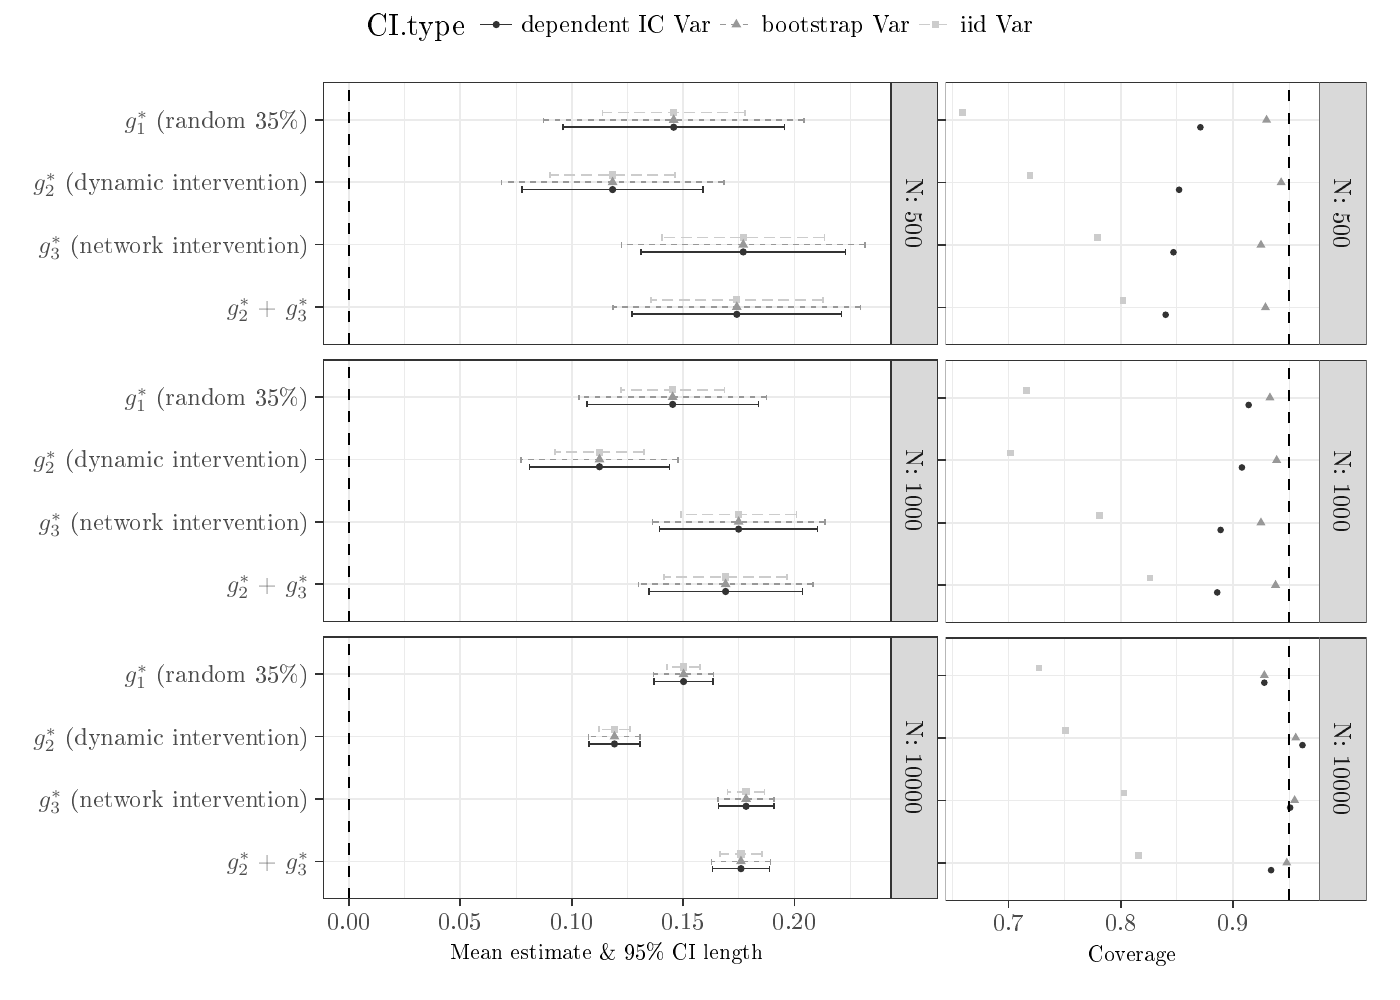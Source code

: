 % Created by tikzDevice version 0.10.1 on 2017-02-12 16:04:39
% !TEX encoding = UTF-8 Unicode
\documentclass[english]{article}
\nonstopmode

\usepackage{tikz}

\usepackage[active,tightpage,psfixbb]{preview}

\PreviewEnvironment{pgfpicture}

\setlength\PreviewBorder{0pt}

\newcommand{\SweaveOpts}[1]{}  % do not interfere with LaTeX
\newcommand{\SweaveInput}[1]{} % because they are not real TeX commands
\newcommand{\Sexpr}[1]{}       % will only be parsed by R

 % \documentclass[a4paper]{article}
\usepackage[T1]{fontenc}
\usepackage[latin9]{inputenc} % \usepackage[utf8]{inputenc}
\usepackage{geometry}
% \geometry{verbose,tmargin=2cm,bmargin=2cm,lmargin=3cm,rmargin=3cm}
\usepackage{amsthm, amsmath,amssymb} % ,amsfonts
\usepackage{setspace}
\usepackage{esint}
\usepackage[authoryear]{natbib}
\onehalfspacing

\makeatletter
\usepackage{authblk}
\usepackage[multiple]{footmisc}
\usepackage{pdflscape}
\usepackage{booktabs}

% \usepackage{jheppub}
%%\usepackage[round]{natbib}
\usepackage[colorlinks=true,urlcolor=blue]{hyperref}
\usepackage{graphicx}
\usepackage{pdflscape}
\usepackage{color}
\usepackage{float}

\definecolor{blue}{rgb}{.2,.2,.7}
\definecolor{red}{rgb}{.7,.2,.2}
\definecolor{green}{rgb}{0,.6,.3}
\definecolor{gray}{rgb}{0.45,0.45,0.45}
\newcommand{\btext}[1]{\textcolor{blue}{#1}}
\newcommand{\rtext}[1]{\textcolor{red}{#1}}
\newcommand{\gtext}[1]{\textcolor{green}{#1}}
\newcommand{\wtext}[1]{\textcolor{white}{#1}}
\newcommand{\old}[1]{\textcolor{gray}{#1}}
\definecolor{gray90}{RGB}{229,229,229}
\definecolor{gray77}{RGB}{196,196,196}
\definecolor{gray60}{RGB}{153,153,153}

\renewcommand{\thefootnote}{\alph{footnote}}
%%\newcommand{\acronym}[1]{\textsc{#1}}
%%\newcommand{\class}[1]{\mbox{\textsf{#1}}}
\newcommand{\code}[1]{\mbox{\texttt{#1}}}
\newcommand{\pkg}[1]{{\normalfont\fontseries{b}\selectfont #1}}
\newcommand{\proglang}[1]{\textsf{#1}}

\newcommand\XOR{\mathbin{\char`\^}}
\newcommand\independent{\protect\mathpalette{\protect\independenT}{\perp}}
\def\independenT#1#2{\mathrel{\rlap{$#1#2$}\mkern2mu{#1#2}}}

\theoremstyle{plain}
\newtheorem*{thm*}{\protect\theoremname}
\theoremstyle{plain}
\newtheorem*{lem*}{\protect\lemmaname}

\makeatother
\usepackage{babel}
\providecommand{\lemmaname}{Lemma}
\providecommand{\theoremname}{Theorem}


%\VignetteEngine{knitr::knitr}
%\VignetteIndexEntry{Introduction}



\begin{document}

\begin{tikzpicture}[x=1pt,y=1pt]
\definecolor{fillColor}{RGB}{255,255,255}
\path[use as bounding box,fill=fillColor,fill opacity=0.00] (0,0) rectangle (505.89,361.35);
\begin{scope}
\path[clip] (  0.00,  0.00) rectangle (505.89,361.35);
\definecolor{fillColor}{RGB}{255,255,255}

\path[fill=fillColor] (126.74,339.55) rectangle (379.15,365.38);
\end{scope}
\begin{scope}
\path[clip] (  0.00,  0.00) rectangle (505.89,361.35);
\definecolor{drawColor}{RGB}{0,0,0}

\node[text=drawColor,anchor=base west,inner sep=0pt, outer sep=0pt, scale=  1.10] at (132.43,348.68) {CI.type};
\end{scope}
\begin{scope}
\path[clip] (  0.00,  0.00) rectangle (505.89,361.35);
\definecolor{fillColor}{RGB}{255,255,255}

\path[fill=fillColor] (172.09,345.24) rectangle (186.54,359.69);
\end{scope}
\begin{scope}
\path[clip] (  0.00,  0.00) rectangle (505.89,361.35);
\definecolor{fillColor}{gray}{0.20}

\path[fill=fillColor] (179.32,352.46) circle (  1.32);
\end{scope}
\begin{scope}
\path[clip] (  0.00,  0.00) rectangle (505.89,361.35);
\definecolor{drawColor}{gray}{0.20}

\path[draw=drawColor,line width= 0.6pt,line join=round] (173.53,352.46) -- (185.10,352.46);
\end{scope}
\begin{scope}
\path[clip] (  0.00,  0.00) rectangle (505.89,361.35);
\definecolor{fillColor}{RGB}{255,255,255}

\path[fill=fillColor] (258.85,345.24) rectangle (273.31,359.69);
\end{scope}
\begin{scope}
\path[clip] (  0.00,  0.00) rectangle (505.89,361.35);
\definecolor{fillColor}{RGB}{152,152,152}

\path[fill=fillColor] (266.08,354.52) --
	(267.86,351.44) --
	(264.30,351.44) --
	cycle;
\end{scope}
\begin{scope}
\path[clip] (  0.00,  0.00) rectangle (505.89,361.35);
\definecolor{drawColor}{RGB}{152,152,152}

\path[draw=drawColor,line width= 0.6pt,dash pattern=on 2pt off 2pt ,line join=round] (260.30,352.46) -- (271.86,352.46);
\end{scope}
\begin{scope}
\path[clip] (  0.00,  0.00) rectangle (505.89,361.35);
\definecolor{fillColor}{RGB}{255,255,255}

\path[fill=fillColor] (330.78,345.24) rectangle (345.24,359.69);
\end{scope}
\begin{scope}
\path[clip] (  0.00,  0.00) rectangle (505.89,361.35);
\definecolor{fillColor}{gray}{0.80}

\path[fill=fillColor] (336.69,351.14) --
	(339.33,351.14) --
	(339.33,353.78) --
	(336.69,353.78) --
	cycle;
\end{scope}
\begin{scope}
\path[clip] (  0.00,  0.00) rectangle (505.89,361.35);
\definecolor{drawColor}{gray}{0.80}

\path[draw=drawColor,line width= 0.6pt,dash pattern=on 4pt off 2pt ,line join=round] (332.23,352.46) -- (343.79,352.46);
\end{scope}
\begin{scope}
\path[clip] (  0.00,  0.00) rectangle (505.89,361.35);
\definecolor{drawColor}{RGB}{0,0,0}

\node[text=drawColor,anchor=base west,inner sep=0pt, outer sep=0pt, scale=  0.88] at (188.35,349.43) {dependent IC Var};
\end{scope}
\begin{scope}
\path[clip] (  0.00,  0.00) rectangle (505.89,361.35);
\definecolor{drawColor}{RGB}{0,0,0}

\node[text=drawColor,anchor=base west,inner sep=0pt, outer sep=0pt, scale=  0.88] at (275.11,349.43) {bootstrap Var};
\end{scope}
\begin{scope}
\path[clip] (  0.00,  0.00) rectangle (505.89,361.35);
\definecolor{drawColor}{RGB}{0,0,0}

\node[text=drawColor,anchor=base west,inner sep=0pt, outer sep=0pt, scale=  0.88] at (347.04,349.43) {iid Var};
\end{scope}
\begin{scope}
\path[clip] (  0.00,  0.00) rectangle (338.95,343.58);
\definecolor{drawColor}{RGB}{255,255,255}
\definecolor{fillColor}{RGB}{255,255,255}

\path[draw=drawColor,line width= 0.6pt,line join=round,line cap=round,fill=fillColor] (  0.00,  0.00) rectangle (338.95,343.58);
\end{scope}
\begin{scope}
\path[clip] (116.73,236.88) rectangle (321.89,331.53);
\definecolor{fillColor}{RGB}{255,255,255}

\path[fill=fillColor] (116.73,236.88) rectangle (321.89,331.53);
\definecolor{drawColor}{gray}{0.92}

\path[draw=drawColor,line width= 0.3pt,line join=round] (146.19,236.88) --
	(146.19,331.53);

\path[draw=drawColor,line width= 0.3pt,line join=round] (186.46,236.88) --
	(186.46,331.53);

\path[draw=drawColor,line width= 0.3pt,line join=round] (226.73,236.88) --
	(226.73,331.53);

\path[draw=drawColor,line width= 0.3pt,line join=round] (267.00,236.88) --
	(267.00,331.53);

\path[draw=drawColor,line width= 0.3pt,line join=round] (307.27,236.88) --
	(307.27,331.53);

\path[draw=drawColor,line width= 0.6pt,line join=round] (116.73,250.40) --
	(321.89,250.40);

\path[draw=drawColor,line width= 0.6pt,line join=round] (116.73,272.94) --
	(321.89,272.94);

\path[draw=drawColor,line width= 0.6pt,line join=round] (116.73,295.47) --
	(321.89,295.47);

\path[draw=drawColor,line width= 0.6pt,line join=round] (116.73,318.01) --
	(321.89,318.01);

\path[draw=drawColor,line width= 0.6pt,line join=round] (126.06,236.88) --
	(126.06,331.53);

\path[draw=drawColor,line width= 0.6pt,line join=round] (166.33,236.88) --
	(166.33,331.53);

\path[draw=drawColor,line width= 0.6pt,line join=round] (206.60,236.88) --
	(206.60,331.53);

\path[draw=drawColor,line width= 0.6pt,line join=round] (246.87,236.88) --
	(246.87,331.53);

\path[draw=drawColor,line width= 0.6pt,line join=round] (287.14,236.88) --
	(287.14,331.53);
\definecolor{fillColor}{gray}{0.80}

\path[fill=fillColor] (264.92,251.71) --
	(267.56,251.71) --
	(267.56,254.35) --
	(264.92,254.35) --
	cycle;
\definecolor{fillColor}{RGB}{152,152,152}

\path[fill=fillColor] (266.24,252.45) --
	(268.01,249.37) --
	(264.46,249.37) --
	cycle;
\definecolor{fillColor}{gray}{0.20}

\path[fill=fillColor] (266.24,247.77) circle (  1.32);
\definecolor{fillColor}{gray}{0.80}

\path[fill=fillColor] (267.25,274.25) --
	(269.88,274.25) --
	(269.88,276.89) --
	(267.25,276.89) --
	cycle;
\definecolor{fillColor}{RGB}{152,152,152}

\path[fill=fillColor] (268.57,274.99) --
	(270.34,271.91) --
	(266.79,271.91) --
	cycle;
\definecolor{fillColor}{gray}{0.20}

\path[fill=fillColor] (268.57,270.31) circle (  1.32);
\definecolor{fillColor}{gray}{0.80}

\path[fill=fillColor] (220.05,296.78) --
	(222.68,296.78) --
	(222.68,299.42) --
	(220.05,299.42) --
	cycle;
\definecolor{fillColor}{RGB}{152,152,152}

\path[fill=fillColor] (221.36,297.53) --
	(223.14,294.45) --
	(219.59,294.45) --
	cycle;
\definecolor{fillColor}{gray}{0.20}

\path[fill=fillColor] (221.36,292.84) circle (  1.32);
\definecolor{fillColor}{gray}{0.80}

\path[fill=fillColor] (242.11,319.32) --
	(244.75,319.32) --
	(244.75,321.96) --
	(242.11,321.96) --
	cycle;
\definecolor{fillColor}{RGB}{152,152,152}

\path[fill=fillColor] (243.43,320.06) --
	(245.21,316.99) --
	(241.65,316.99) --
	cycle;
\definecolor{fillColor}{gray}{0.20}

\path[fill=fillColor] (243.43,315.38) circle (  1.32);
\definecolor{drawColor}{gray}{0.80}

\path[draw=drawColor,line width= 0.6pt,dash pattern=on 4pt off 2pt ,line join=round] (297.28,251.90) --
	(297.28,254.16);

\path[draw=drawColor,line width= 0.6pt,dash pattern=on 4pt off 2pt ,line join=round] (297.28,253.03) --
	(235.19,253.03);

\path[draw=drawColor,line width= 0.6pt,dash pattern=on 4pt off 2pt ,line join=round] (235.19,251.90) --
	(235.19,254.16);
\definecolor{drawColor}{RGB}{152,152,152}

\path[draw=drawColor,line width= 0.6pt,dash pattern=on 2pt off 2pt ,line join=round] (310.91,249.27) --
	(310.91,251.53);

\path[draw=drawColor,line width= 0.6pt,dash pattern=on 2pt off 2pt ,line join=round] (310.91,250.40) --
	(221.57,250.40);

\path[draw=drawColor,line width= 0.6pt,dash pattern=on 2pt off 2pt ,line join=round] (221.57,249.27) --
	(221.57,251.53);
\definecolor{drawColor}{gray}{0.20}

\path[draw=drawColor,line width= 0.6pt,line join=round] (304.10,246.64) --
	(304.10,248.90);

\path[draw=drawColor,line width= 0.6pt,line join=round] (304.10,247.77) --
	(228.37,247.77);

\path[draw=drawColor,line width= 0.6pt,line join=round] (228.37,246.64) --
	(228.37,248.90);
\definecolor{drawColor}{gray}{0.80}

\path[draw=drawColor,line width= 0.6pt,dash pattern=on 4pt off 2pt ,line join=round] (297.92,274.44) --
	(297.92,276.69);

\path[draw=drawColor,line width= 0.6pt,dash pattern=on 4pt off 2pt ,line join=round] (297.92,275.57) --
	(239.21,275.57);

\path[draw=drawColor,line width= 0.6pt,dash pattern=on 4pt off 2pt ,line join=round] (239.21,274.44) --
	(239.21,276.69);
\definecolor{drawColor}{RGB}{152,152,152}

\path[draw=drawColor,line width= 0.6pt,dash pattern=on 2pt off 2pt ,line join=round] (312.56,271.81) --
	(312.56,274.06);

\path[draw=drawColor,line width= 0.6pt,dash pattern=on 2pt off 2pt ,line join=round] (312.56,272.94) --
	(224.57,272.94);

\path[draw=drawColor,line width= 0.6pt,dash pattern=on 2pt off 2pt ,line join=round] (224.57,271.81) --
	(224.57,274.06);
\definecolor{drawColor}{gray}{0.20}

\path[draw=drawColor,line width= 0.6pt,line join=round] (305.51,269.18) --
	(305.51,271.43);

\path[draw=drawColor,line width= 0.6pt,line join=round] (305.51,270.31) --
	(231.62,270.31);

\path[draw=drawColor,line width= 0.6pt,line join=round] (231.62,269.18) --
	(231.62,271.43);
\definecolor{drawColor}{gray}{0.80}

\path[draw=drawColor,line width= 0.6pt,dash pattern=on 4pt off 2pt ,line join=round] (243.91,296.98) --
	(243.91,299.23);

\path[draw=drawColor,line width= 0.6pt,dash pattern=on 4pt off 2pt ,line join=round] (243.91,298.10) --
	(198.82,298.10);

\path[draw=drawColor,line width= 0.6pt,dash pattern=on 4pt off 2pt ,line join=round] (198.82,296.98) --
	(198.82,299.23);
\definecolor{drawColor}{RGB}{152,152,152}

\path[draw=drawColor,line width= 0.6pt,dash pattern=on 2pt off 2pt ,line join=round] (261.56,294.35) --
	(261.56,296.60);

\path[draw=drawColor,line width= 0.6pt,dash pattern=on 2pt off 2pt ,line join=round] (261.56,295.47) --
	(181.17,295.47);

\path[draw=drawColor,line width= 0.6pt,dash pattern=on 2pt off 2pt ,line join=round] (181.17,294.35) --
	(181.17,296.60);
\definecolor{drawColor}{gray}{0.20}

\path[draw=drawColor,line width= 0.6pt,line join=round] (254.00,291.72) --
	(254.00,293.97);

\path[draw=drawColor,line width= 0.6pt,line join=round] (254.00,292.84) --
	(188.73,292.84);

\path[draw=drawColor,line width= 0.6pt,line join=round] (188.73,291.72) --
	(188.73,293.97);
\definecolor{drawColor}{gray}{0.80}

\path[draw=drawColor,line width= 0.6pt,dash pattern=on 4pt off 2pt ,line join=round] (269.21,319.51) --
	(269.21,321.77);

\path[draw=drawColor,line width= 0.6pt,dash pattern=on 4pt off 2pt ,line join=round] (269.21,320.64) --
	(217.65,320.64);

\path[draw=drawColor,line width= 0.6pt,dash pattern=on 4pt off 2pt ,line join=round] (217.65,319.51) --
	(217.65,321.77);
\definecolor{drawColor}{RGB}{152,152,152}

\path[draw=drawColor,line width= 0.6pt,dash pattern=on 2pt off 2pt ,line join=round] (290.46,316.88) --
	(290.46,319.14);

\path[draw=drawColor,line width= 0.6pt,dash pattern=on 2pt off 2pt ,line join=round] (290.46,318.01) --
	(196.40,318.01);

\path[draw=drawColor,line width= 0.6pt,dash pattern=on 2pt off 2pt ,line join=round] (196.40,316.88) --
	(196.40,319.14);
\definecolor{drawColor}{gray}{0.20}

\path[draw=drawColor,line width= 0.6pt,line join=round] (283.51,314.26) --
	(283.51,316.51);

\path[draw=drawColor,line width= 0.6pt,line join=round] (283.51,315.38) --
	(203.35,315.38);

\path[draw=drawColor,line width= 0.6pt,line join=round] (203.35,314.26) --
	(203.35,316.51);
\definecolor{drawColor}{RGB}{0,0,0}

\path[draw=drawColor,line width= 0.6pt,dash pattern=on 4pt off 4pt ,line join=round] (126.06,236.88) -- (126.06,331.53);
\definecolor{drawColor}{gray}{0.20}

\path[draw=drawColor,line width= 0.6pt,line join=round,line cap=round] (116.73,236.88) rectangle (321.89,331.53);
\end{scope}
\begin{scope}
\path[clip] (116.73,136.72) rectangle (321.89,231.38);
\definecolor{fillColor}{RGB}{255,255,255}

\path[fill=fillColor] (116.73,136.72) rectangle (321.89,231.38);
\definecolor{drawColor}{gray}{0.92}

\path[draw=drawColor,line width= 0.3pt,line join=round] (146.19,136.72) --
	(146.19,231.38);

\path[draw=drawColor,line width= 0.3pt,line join=round] (186.46,136.72) --
	(186.46,231.38);

\path[draw=drawColor,line width= 0.3pt,line join=round] (226.73,136.72) --
	(226.73,231.38);

\path[draw=drawColor,line width= 0.3pt,line join=round] (267.00,136.72) --
	(267.00,231.38);

\path[draw=drawColor,line width= 0.3pt,line join=round] (307.27,136.72) --
	(307.27,231.38);

\path[draw=drawColor,line width= 0.6pt,line join=round] (116.73,150.24) --
	(321.89,150.24);

\path[draw=drawColor,line width= 0.6pt,line join=round] (116.73,172.78) --
	(321.89,172.78);

\path[draw=drawColor,line width= 0.6pt,line join=round] (116.73,195.32) --
	(321.89,195.32);

\path[draw=drawColor,line width= 0.6pt,line join=round] (116.73,217.86) --
	(321.89,217.86);

\path[draw=drawColor,line width= 0.6pt,line join=round] (126.06,136.72) --
	(126.06,231.38);

\path[draw=drawColor,line width= 0.6pt,line join=round] (166.33,136.72) --
	(166.33,231.38);

\path[draw=drawColor,line width= 0.6pt,line join=round] (206.60,136.72) --
	(206.60,231.38);

\path[draw=drawColor,line width= 0.6pt,line join=round] (246.87,136.72) --
	(246.87,231.38);

\path[draw=drawColor,line width= 0.6pt,line join=round] (287.14,136.72) --
	(287.14,231.38);
\definecolor{fillColor}{gray}{0.80}

\path[fill=fillColor] (260.88,151.55) --
	(263.51,151.55) --
	(263.51,154.19) --
	(260.88,154.19) --
	cycle;
\definecolor{fillColor}{RGB}{152,152,152}

\path[fill=fillColor] (262.19,152.30) --
	(263.97,149.22) --
	(260.42,149.22) --
	cycle;
\definecolor{fillColor}{gray}{0.20}

\path[fill=fillColor] (262.19,147.61) circle (  1.32);
\definecolor{fillColor}{gray}{0.80}

\path[fill=fillColor] (265.57,174.09) --
	(268.21,174.09) --
	(268.21,176.73) --
	(265.57,176.73) --
	cycle;
\definecolor{fillColor}{RGB}{152,152,152}

\path[fill=fillColor] (266.89,174.83) --
	(268.67,171.75) --
	(265.11,171.75) --
	cycle;
\definecolor{fillColor}{gray}{0.20}

\path[fill=fillColor] (266.89,170.15) circle (  1.32);
\definecolor{fillColor}{gray}{0.80}

\path[fill=fillColor] (215.30,196.63) --
	(217.94,196.63) --
	(217.94,199.27) --
	(215.30,199.27) --
	cycle;
\definecolor{fillColor}{RGB}{152,152,152}

\path[fill=fillColor] (216.62,197.37) --
	(218.40,194.29) --
	(214.85,194.29) --
	cycle;
\definecolor{fillColor}{gray}{0.20}

\path[fill=fillColor] (216.62,192.69) circle (  1.32);
\definecolor{fillColor}{gray}{0.80}

\path[fill=fillColor] (241.74,219.16) --
	(244.38,219.16) --
	(244.38,221.80) --
	(241.74,221.80) --
	cycle;
\definecolor{fillColor}{RGB}{152,152,152}

\path[fill=fillColor] (243.06,219.91) --
	(244.84,216.83) --
	(241.28,216.83) --
	cycle;
\definecolor{fillColor}{gray}{0.20}

\path[fill=fillColor] (243.06,215.23) circle (  1.32);
\definecolor{drawColor}{gray}{0.80}

\path[draw=drawColor,line width= 0.6pt,dash pattern=on 4pt off 2pt ,line join=round] (284.42,151.75) --
	(284.42,154.00);

\path[draw=drawColor,line width= 0.6pt,dash pattern=on 4pt off 2pt ,line join=round] (284.42,152.87) --
	(239.97,152.87);

\path[draw=drawColor,line width= 0.6pt,dash pattern=on 4pt off 2pt ,line join=round] (239.97,151.75) --
	(239.97,154.00);
\definecolor{drawColor}{RGB}{152,152,152}

\path[draw=drawColor,line width= 0.6pt,dash pattern=on 2pt off 2pt ,line join=round] (293.73,149.12) --
	(293.73,151.37);

\path[draw=drawColor,line width= 0.6pt,dash pattern=on 2pt off 2pt ,line join=round] (293.73,150.24) --
	(230.66,150.24);

\path[draw=drawColor,line width= 0.6pt,dash pattern=on 2pt off 2pt ,line join=round] (230.66,149.12) --
	(230.66,151.37);
\definecolor{drawColor}{gray}{0.20}

\path[draw=drawColor,line width= 0.6pt,line join=round] (289.92,146.49) --
	(289.92,148.74);

\path[draw=drawColor,line width= 0.6pt,line join=round] (289.92,147.61) --
	(234.46,147.61);

\path[draw=drawColor,line width= 0.6pt,line join=round] (234.46,146.49) --
	(234.46,148.74);
\definecolor{drawColor}{gray}{0.80}

\path[draw=drawColor,line width= 0.6pt,dash pattern=on 4pt off 2pt ,line join=round] (287.79,174.28) --
	(287.79,176.54);

\path[draw=drawColor,line width= 0.6pt,dash pattern=on 4pt off 2pt ,line join=round] (287.79,175.41) --
	(245.99,175.41);

\path[draw=drawColor,line width= 0.6pt,dash pattern=on 4pt off 2pt ,line join=round] (245.99,174.28) --
	(245.99,176.54);
\definecolor{drawColor}{RGB}{152,152,152}

\path[draw=drawColor,line width= 0.6pt,dash pattern=on 2pt off 2pt ,line join=round] (298.04,171.65) --
	(298.04,173.91);

\path[draw=drawColor,line width= 0.6pt,dash pattern=on 2pt off 2pt ,line join=round] (298.04,172.78) --
	(235.74,172.78);

\path[draw=drawColor,line width= 0.6pt,dash pattern=on 2pt off 2pt ,line join=round] (235.74,171.65) --
	(235.74,173.91);
\definecolor{drawColor}{gray}{0.20}

\path[draw=drawColor,line width= 0.6pt,line join=round] (295.44,169.02) --
	(295.44,171.28);

\path[draw=drawColor,line width= 0.6pt,line join=round] (295.44,170.15) --
	(238.34,170.15);

\path[draw=drawColor,line width= 0.6pt,line join=round] (238.34,169.02) --
	(238.34,171.28);
\definecolor{drawColor}{gray}{0.80}

\path[draw=drawColor,line width= 0.6pt,dash pattern=on 4pt off 2pt ,line join=round] (232.59,196.82) --
	(232.59,199.07);

\path[draw=drawColor,line width= 0.6pt,dash pattern=on 4pt off 2pt ,line join=round] (232.59,197.95) --
	(200.66,197.95);

\path[draw=drawColor,line width= 0.6pt,dash pattern=on 4pt off 2pt ,line join=round] (200.66,196.82) --
	(200.66,199.07);
\definecolor{drawColor}{RGB}{152,152,152}

\path[draw=drawColor,line width= 0.6pt,dash pattern=on 2pt off 2pt ,line join=round] (244.91,194.19) --
	(244.91,196.44);

\path[draw=drawColor,line width= 0.6pt,dash pattern=on 2pt off 2pt ,line join=round] (244.91,195.32) --
	(188.34,195.32);

\path[draw=drawColor,line width= 0.6pt,dash pattern=on 2pt off 2pt ,line join=round] (188.34,194.19) --
	(188.34,196.44);
\definecolor{drawColor}{gray}{0.20}

\path[draw=drawColor,line width= 0.6pt,line join=round] (241.94,191.56) --
	(241.94,193.82);

\path[draw=drawColor,line width= 0.6pt,line join=round] (241.94,192.69) --
	(191.31,192.69);

\path[draw=drawColor,line width= 0.6pt,line join=round] (191.31,191.56) --
	(191.31,193.82);
\definecolor{drawColor}{gray}{0.80}

\path[draw=drawColor,line width= 0.6pt,dash pattern=on 4pt off 2pt ,line join=round] (261.84,219.36) --
	(261.84,221.61);

\path[draw=drawColor,line width= 0.6pt,dash pattern=on 4pt off 2pt ,line join=round] (261.84,220.48) --
	(224.28,220.48);

\path[draw=drawColor,line width= 0.6pt,dash pattern=on 4pt off 2pt ,line join=round] (224.28,219.36) --
	(224.28,221.61);
\definecolor{drawColor}{RGB}{152,152,152}

\path[draw=drawColor,line width= 0.6pt,dash pattern=on 2pt off 2pt ,line join=round] (276.92,216.73) --
	(276.92,218.98);

\path[draw=drawColor,line width= 0.6pt,dash pattern=on 2pt off 2pt ,line join=round] (276.92,217.86) --
	(209.20,217.86);

\path[draw=drawColor,line width= 0.6pt,dash pattern=on 2pt off 2pt ,line join=round] (209.20,216.73) --
	(209.20,218.98);
\definecolor{drawColor}{gray}{0.20}

\path[draw=drawColor,line width= 0.6pt,line join=round] (274.05,214.10) --
	(274.05,216.35);

\path[draw=drawColor,line width= 0.6pt,line join=round] (274.05,215.23) --
	(212.07,215.23);

\path[draw=drawColor,line width= 0.6pt,line join=round] (212.07,214.10) --
	(212.07,216.35);
\definecolor{drawColor}{RGB}{0,0,0}

\path[draw=drawColor,line width= 0.6pt,dash pattern=on 4pt off 4pt ,line join=round] (126.06,136.72) -- (126.06,231.38);
\definecolor{drawColor}{gray}{0.20}

\path[draw=drawColor,line width= 0.6pt,line join=round,line cap=round] (116.73,136.72) rectangle (321.89,231.38);
\end{scope}
\begin{scope}
\path[clip] (116.73, 36.56) rectangle (321.89,131.22);
\definecolor{fillColor}{RGB}{255,255,255}

\path[fill=fillColor] (116.73, 36.56) rectangle (321.89,131.22);
\definecolor{drawColor}{gray}{0.92}

\path[draw=drawColor,line width= 0.3pt,line join=round] (146.19, 36.56) --
	(146.19,131.22);

\path[draw=drawColor,line width= 0.3pt,line join=round] (186.46, 36.56) --
	(186.46,131.22);

\path[draw=drawColor,line width= 0.3pt,line join=round] (226.73, 36.56) --
	(226.73,131.22);

\path[draw=drawColor,line width= 0.3pt,line join=round] (267.00, 36.56) --
	(267.00,131.22);

\path[draw=drawColor,line width= 0.3pt,line join=round] (307.27, 36.56) --
	(307.27,131.22);

\path[draw=drawColor,line width= 0.6pt,line join=round] (116.73, 50.09) --
	(321.89, 50.09);

\path[draw=drawColor,line width= 0.6pt,line join=round] (116.73, 72.62) --
	(321.89, 72.62);

\path[draw=drawColor,line width= 0.6pt,line join=round] (116.73, 95.16) --
	(321.89, 95.16);

\path[draw=drawColor,line width= 0.6pt,line join=round] (116.73,117.70) --
	(321.89,117.70);

\path[draw=drawColor,line width= 0.6pt,line join=round] (126.06, 36.56) --
	(126.06,131.22);

\path[draw=drawColor,line width= 0.6pt,line join=round] (166.33, 36.56) --
	(166.33,131.22);

\path[draw=drawColor,line width= 0.6pt,line join=round] (206.60, 36.56) --
	(206.60,131.22);

\path[draw=drawColor,line width= 0.6pt,line join=round] (246.87, 36.56) --
	(246.87,131.22);

\path[draw=drawColor,line width= 0.6pt,line join=round] (287.14, 36.56) --
	(287.14,131.22);
\definecolor{fillColor}{gray}{0.80}

\path[fill=fillColor] (266.42, 51.40) --
	(269.06, 51.40) --
	(269.06, 54.04) --
	(266.42, 54.04) --
	cycle;
\definecolor{fillColor}{RGB}{152,152,152}

\path[fill=fillColor] (267.74, 52.14) --
	(269.52, 49.06) --
	(265.96, 49.06) --
	cycle;
\definecolor{fillColor}{gray}{0.20}

\path[fill=fillColor] (267.74, 47.46) circle (  1.32);
\definecolor{fillColor}{gray}{0.80}

\path[fill=fillColor] (268.27, 73.93) --
	(270.91, 73.93) --
	(270.91, 76.57) --
	(268.27, 76.57) --
	cycle;
\definecolor{fillColor}{RGB}{152,152,152}

\path[fill=fillColor] (269.59, 74.68) --
	(271.37, 71.60) --
	(267.81, 71.60) --
	cycle;
\definecolor{fillColor}{gray}{0.20}

\path[fill=fillColor] (269.59, 70.00) circle (  1.32);
\definecolor{fillColor}{gray}{0.80}

\path[fill=fillColor] (220.72, 96.47) --
	(223.36, 96.47) --
	(223.36, 99.11) --
	(220.72, 99.11) --
	cycle;
\definecolor{fillColor}{RGB}{152,152,152}

\path[fill=fillColor] (222.04, 97.21) --
	(223.82, 94.14) --
	(220.27, 94.14) --
	cycle;
\definecolor{fillColor}{gray}{0.20}

\path[fill=fillColor] (222.04, 92.53) circle (  1.32);
\definecolor{fillColor}{gray}{0.80}

\path[fill=fillColor] (245.68,119.01) --
	(248.32,119.01) --
	(248.32,121.65) --
	(245.68,121.65) --
	cycle;
\definecolor{fillColor}{RGB}{152,152,152}

\path[fill=fillColor] (247.00,119.75) --
	(248.78,116.67) --
	(245.22,116.67) --
	cycle;
\definecolor{fillColor}{gray}{0.20}

\path[fill=fillColor] (247.00,115.07) circle (  1.32);
\definecolor{drawColor}{gray}{0.80}

\path[draw=drawColor,line width= 0.6pt,dash pattern=on 4pt off 2pt ,line join=round] (275.42, 51.59) --
	(275.42, 53.84);

\path[draw=drawColor,line width= 0.6pt,dash pattern=on 4pt off 2pt ,line join=round] (275.42, 52.72) --
	(260.06, 52.72);

\path[draw=drawColor,line width= 0.6pt,dash pattern=on 4pt off 2pt ,line join=round] (260.06, 51.59) --
	(260.06, 53.84);
\definecolor{drawColor}{RGB}{152,152,152}

\path[draw=drawColor,line width= 0.6pt,dash pattern=on 2pt off 2pt ,line join=round] (278.42, 48.96) --
	(278.42, 51.21);

\path[draw=drawColor,line width= 0.6pt,dash pattern=on 2pt off 2pt ,line join=round] (278.42, 50.09) --
	(257.06, 50.09);

\path[draw=drawColor,line width= 0.6pt,dash pattern=on 2pt off 2pt ,line join=round] (257.06, 48.96) --
	(257.06, 51.21);
\definecolor{drawColor}{gray}{0.20}

\path[draw=drawColor,line width= 0.6pt,line join=round] (278.02, 46.33) --
	(278.02, 48.58);

\path[draw=drawColor,line width= 0.6pt,line join=round] (278.02, 47.46) --
	(257.45, 47.46);

\path[draw=drawColor,line width= 0.6pt,line join=round] (257.45, 46.33) --
	(257.45, 48.58);
\definecolor{drawColor}{gray}{0.80}

\path[draw=drawColor,line width= 0.6pt,dash pattern=on 4pt off 2pt ,line join=round] (276.28, 74.13) --
	(276.28, 76.38);

\path[draw=drawColor,line width= 0.6pt,dash pattern=on 4pt off 2pt ,line join=round] (276.28, 75.25) --
	(262.91, 75.25);

\path[draw=drawColor,line width= 0.6pt,dash pattern=on 4pt off 2pt ,line join=round] (262.91, 74.13) --
	(262.91, 76.38);
\definecolor{drawColor}{RGB}{152,152,152}

\path[draw=drawColor,line width= 0.6pt,dash pattern=on 2pt off 2pt ,line join=round] (279.70, 71.50) --
	(279.70, 73.75);

\path[draw=drawColor,line width= 0.6pt,dash pattern=on 2pt off 2pt ,line join=round] (279.70, 72.62) --
	(259.48, 72.62);

\path[draw=drawColor,line width= 0.6pt,dash pattern=on 2pt off 2pt ,line join=round] (259.48, 71.50) --
	(259.48, 73.75);
\definecolor{drawColor}{gray}{0.20}

\path[draw=drawColor,line width= 0.6pt,line join=round] (279.60, 68.87) --
	(279.60, 71.12);

\path[draw=drawColor,line width= 0.6pt,line join=round] (279.60, 70.00) --
	(259.58, 70.00);

\path[draw=drawColor,line width= 0.6pt,line join=round] (259.58, 68.87) --
	(259.58, 71.12);
\definecolor{drawColor}{gray}{0.80}

\path[draw=drawColor,line width= 0.6pt,dash pattern=on 4pt off 2pt ,line join=round] (227.56, 96.66) --
	(227.56, 98.92);

\path[draw=drawColor,line width= 0.6pt,dash pattern=on 4pt off 2pt ,line join=round] (227.56, 97.79) --
	(216.53, 97.79);

\path[draw=drawColor,line width= 0.6pt,dash pattern=on 4pt off 2pt ,line join=round] (216.53, 96.66) --
	(216.53, 98.92);
\definecolor{drawColor}{RGB}{152,152,152}

\path[draw=drawColor,line width= 0.6pt,dash pattern=on 2pt off 2pt ,line join=round] (231.38, 94.03) --
	(231.38, 96.29);

\path[draw=drawColor,line width= 0.6pt,dash pattern=on 2pt off 2pt ,line join=round] (231.38, 95.16) --
	(212.71, 95.16);

\path[draw=drawColor,line width= 0.6pt,dash pattern=on 2pt off 2pt ,line join=round] (212.71, 94.03) --
	(212.71, 96.29);
\definecolor{drawColor}{gray}{0.20}

\path[draw=drawColor,line width= 0.6pt,line join=round] (231.20, 91.41) --
	(231.20, 93.66);

\path[draw=drawColor,line width= 0.6pt,line join=round] (231.20, 92.53) --
	(212.89, 92.53);

\path[draw=drawColor,line width= 0.6pt,line join=round] (212.89, 91.41) --
	(212.89, 93.66);
\definecolor{drawColor}{gray}{0.80}

\path[draw=drawColor,line width= 0.6pt,dash pattern=on 4pt off 2pt ,line join=round] (252.93,119.20) --
	(252.93,121.46);

\path[draw=drawColor,line width= 0.6pt,dash pattern=on 4pt off 2pt ,line join=round] (252.93,120.33) --
	(241.07,120.33);

\path[draw=drawColor,line width= 0.6pt,dash pattern=on 4pt off 2pt ,line join=round] (241.07,119.20) --
	(241.07,121.46);
\definecolor{drawColor}{RGB}{152,152,152}

\path[draw=drawColor,line width= 0.6pt,dash pattern=on 2pt off 2pt ,line join=round] (257.81,116.57) --
	(257.81,118.83);

\path[draw=drawColor,line width= 0.6pt,dash pattern=on 2pt off 2pt ,line join=round] (257.81,117.70) --
	(236.18,117.70);

\path[draw=drawColor,line width= 0.6pt,dash pattern=on 2pt off 2pt ,line join=round] (236.18,116.57) --
	(236.18,118.83);
\definecolor{drawColor}{gray}{0.20}

\path[draw=drawColor,line width= 0.6pt,line join=round] (257.70,113.94) --
	(257.70,116.20);

\path[draw=drawColor,line width= 0.6pt,line join=round] (257.70,115.07) --
	(236.29,115.07);

\path[draw=drawColor,line width= 0.6pt,line join=round] (236.29,113.94) --
	(236.29,116.20);
\definecolor{drawColor}{RGB}{0,0,0}

\path[draw=drawColor,line width= 0.6pt,dash pattern=on 4pt off 4pt ,line join=round] (126.06, 36.56) -- (126.06,131.22);
\definecolor{drawColor}{gray}{0.20}

\path[draw=drawColor,line width= 0.6pt,line join=round,line cap=round] (116.73, 36.56) rectangle (321.89,131.22);
\end{scope}
\begin{scope}
\path[clip] (321.89,236.88) rectangle (338.95,331.53);
\definecolor{drawColor}{gray}{0.20}
\definecolor{fillColor}{gray}{0.85}

\path[draw=drawColor,line width= 0.6pt,line join=round,line cap=round,fill=fillColor] (321.89,236.88) rectangle (338.95,331.53);
\definecolor{drawColor}{gray}{0.10}

\node[text=drawColor,rotate=-90.00,anchor=base,inner sep=0pt, outer sep=0pt, scale=  0.88] at (327.39,284.21) {N: 500};
\end{scope}
\begin{scope}
\path[clip] (321.89,136.72) rectangle (338.95,231.38);
\definecolor{drawColor}{gray}{0.20}
\definecolor{fillColor}{gray}{0.85}

\path[draw=drawColor,line width= 0.6pt,line join=round,line cap=round,fill=fillColor] (321.89,136.72) rectangle (338.95,231.38);
\definecolor{drawColor}{gray}{0.10}

\node[text=drawColor,rotate=-90.00,anchor=base,inner sep=0pt, outer sep=0pt, scale=  0.88] at (327.39,184.05) {N: 1000};
\end{scope}
\begin{scope}
\path[clip] (321.89, 36.56) rectangle (338.95,131.22);
\definecolor{drawColor}{gray}{0.20}
\definecolor{fillColor}{gray}{0.85}

\path[draw=drawColor,line width= 0.6pt,line join=round,line cap=round,fill=fillColor] (321.89, 36.56) rectangle (338.95,131.22);
\definecolor{drawColor}{gray}{0.10}

\node[text=drawColor,rotate=-90.00,anchor=base,inner sep=0pt, outer sep=0pt, scale=  0.88] at (327.39, 83.89) {N: 10000};
\end{scope}
\begin{scope}
\path[clip] (  0.00,  0.00) rectangle (505.89,361.35);
\definecolor{drawColor}{gray}{0.20}

\path[draw=drawColor,line width= 0.6pt,line join=round] (126.06, 33.81) --
	(126.06, 36.56);

\path[draw=drawColor,line width= 0.6pt,line join=round] (166.33, 33.81) --
	(166.33, 36.56);

\path[draw=drawColor,line width= 0.6pt,line join=round] (206.60, 33.81) --
	(206.60, 36.56);

\path[draw=drawColor,line width= 0.6pt,line join=round] (246.87, 33.81) --
	(246.87, 36.56);

\path[draw=drawColor,line width= 0.6pt,line join=round] (287.14, 33.81) --
	(287.14, 36.56);
\end{scope}
\begin{scope}
\path[clip] (  0.00,  0.00) rectangle (505.89,361.35);
\definecolor{drawColor}{gray}{0.30}

\node[text=drawColor,anchor=base,inner sep=0pt, outer sep=0pt, scale=  0.88] at (126.06, 25.55) {0.00};

\node[text=drawColor,anchor=base,inner sep=0pt, outer sep=0pt, scale=  0.88] at (166.33, 25.55) {0.05};

\node[text=drawColor,anchor=base,inner sep=0pt, outer sep=0pt, scale=  0.88] at (206.60, 25.55) {0.10};

\node[text=drawColor,anchor=base,inner sep=0pt, outer sep=0pt, scale=  0.88] at (246.87, 25.55) {0.15};

\node[text=drawColor,anchor=base,inner sep=0pt, outer sep=0pt, scale=  0.88] at (287.14, 25.55) {0.20};
\end{scope}
\begin{scope}
\path[clip] (  0.00,  0.00) rectangle (505.89,361.35);
\definecolor{drawColor}{gray}{0.30}

\node[text=drawColor,anchor=base east,inner sep=0pt, outer sep=0pt, scale=  0.88] at (111.78,247.37) {$g^*_2$ + $g^*_3$};

\node[text=drawColor,anchor=base east,inner sep=0pt, outer sep=0pt, scale=  0.88] at (111.78,269.91) {$g^*_3$ (network intervention)};

\node[text=drawColor,anchor=base east,inner sep=0pt, outer sep=0pt, scale=  0.88] at (111.78,292.44) {$g^*_2$ (dynamic intervention)};

\node[text=drawColor,anchor=base east,inner sep=0pt, outer sep=0pt, scale=  0.88] at (111.78,314.98) {$g^*_1$ (random 35\%)};
\end{scope}
\begin{scope}
\path[clip] (  0.00,  0.00) rectangle (505.89,361.35);
\definecolor{drawColor}{gray}{0.20}

\path[draw=drawColor,line width= 0.6pt,line join=round] (113.98,250.40) --
	(116.73,250.40);

\path[draw=drawColor,line width= 0.6pt,line join=round] (113.98,272.94) --
	(116.73,272.94);

\path[draw=drawColor,line width= 0.6pt,line join=round] (113.98,295.47) --
	(116.73,295.47);

\path[draw=drawColor,line width= 0.6pt,line join=round] (113.98,318.01) --
	(116.73,318.01);
\end{scope}
\begin{scope}
\path[clip] (  0.00,  0.00) rectangle (505.89,361.35);
\definecolor{drawColor}{gray}{0.30}

\node[text=drawColor,anchor=base east,inner sep=0pt, outer sep=0pt, scale=  0.88] at (111.78,147.21) {$g^*_2$ + $g^*_3$};

\node[text=drawColor,anchor=base east,inner sep=0pt, outer sep=0pt, scale=  0.88] at (111.78,169.75) {$g^*_3$ (network intervention)};

\node[text=drawColor,anchor=base east,inner sep=0pt, outer sep=0pt, scale=  0.88] at (111.78,192.29) {$g^*_2$ (dynamic intervention)};

\node[text=drawColor,anchor=base east,inner sep=0pt, outer sep=0pt, scale=  0.88] at (111.78,214.82) {$g^*_1$ (random 35\%)};
\end{scope}
\begin{scope}
\path[clip] (  0.00,  0.00) rectangle (505.89,361.35);
\definecolor{drawColor}{gray}{0.20}

\path[draw=drawColor,line width= 0.6pt,line join=round] (113.98,150.24) --
	(116.73,150.24);

\path[draw=drawColor,line width= 0.6pt,line join=round] (113.98,172.78) --
	(116.73,172.78);

\path[draw=drawColor,line width= 0.6pt,line join=round] (113.98,195.32) --
	(116.73,195.32);

\path[draw=drawColor,line width= 0.6pt,line join=round] (113.98,217.86) --
	(116.73,217.86);
\end{scope}
\begin{scope}
\path[clip] (  0.00,  0.00) rectangle (505.89,361.35);
\definecolor{drawColor}{gray}{0.30}

\node[text=drawColor,anchor=base east,inner sep=0pt, outer sep=0pt, scale=  0.88] at (111.78, 47.06) {$g^*_2$ + $g^*_3$};

\node[text=drawColor,anchor=base east,inner sep=0pt, outer sep=0pt, scale=  0.88] at (111.78, 69.59) {$g^*_3$ (network intervention)};

\node[text=drawColor,anchor=base east,inner sep=0pt, outer sep=0pt, scale=  0.88] at (111.78, 92.13) {$g^*_2$ (dynamic intervention)};

\node[text=drawColor,anchor=base east,inner sep=0pt, outer sep=0pt, scale=  0.88] at (111.78,114.67) {$g^*_1$ (random 35\%)};
\end{scope}
\begin{scope}
\path[clip] (  0.00,  0.00) rectangle (505.89,361.35);
\definecolor{drawColor}{gray}{0.20}

\path[draw=drawColor,line width= 0.6pt,line join=round] (113.98, 50.09) --
	(116.73, 50.09);

\path[draw=drawColor,line width= 0.6pt,line join=round] (113.98, 72.62) --
	(116.73, 72.62);

\path[draw=drawColor,line width= 0.6pt,line join=round] (113.98, 95.16) --
	(116.73, 95.16);

\path[draw=drawColor,line width= 0.6pt,line join=round] (113.98,117.70) --
	(116.73,117.70);
\end{scope}
\begin{scope}
\path[clip] (  0.00,  0.00) rectangle (505.89,361.35);
\definecolor{drawColor}{RGB}{0,0,0}

\node[text=drawColor,anchor=base,inner sep=0pt, outer sep=0pt, scale=  0.80] at (219.31, 14.54) {Mean estimate \& 95\% CI length};
\end{scope}
\begin{scope}
\path[clip] (338.95,  0.00) rectangle (505.89,343.58);
\definecolor{drawColor}{RGB}{255,255,255}
\definecolor{fillColor}{RGB}{255,255,255}

\path[draw=drawColor,line width= 0.6pt,line join=round,line cap=round,fill=fillColor] (338.95,  0.00) rectangle (505.89,343.58);
\end{scope}
\begin{scope}
\path[clip] (341.70,236.69) rectangle (476.78,331.53);
\definecolor{fillColor}{RGB}{255,255,255}

\path[fill=fillColor] (341.70,236.69) rectangle (476.78,331.53);
\definecolor{drawColor}{gray}{0.92}

\path[draw=drawColor,line width= 0.3pt,line join=round] (344.19,236.69) --
	(344.19,331.53);

\path[draw=drawColor,line width= 0.3pt,line join=round] (384.72,236.69) --
	(384.72,331.53);

\path[draw=drawColor,line width= 0.3pt,line join=round] (425.25,236.69) --
	(425.25,331.53);

\path[draw=drawColor,line width= 0.3pt,line join=round] (465.78,236.69) --
	(465.78,331.53);

\path[draw=drawColor,line width= 0.6pt,line join=round] (341.70,250.24) --
	(476.78,250.24);

\path[draw=drawColor,line width= 0.6pt,line join=round] (341.70,272.82) --
	(476.78,272.82);

\path[draw=drawColor,line width= 0.6pt,line join=round] (341.70,295.40) --
	(476.78,295.40);

\path[draw=drawColor,line width= 0.6pt,line join=round] (341.70,317.98) --
	(476.78,317.98);

\path[draw=drawColor,line width= 0.6pt,line join=round] (364.45,236.69) --
	(364.45,331.53);

\path[draw=drawColor,line width= 0.6pt,line join=round] (404.98,236.69) --
	(404.98,331.53);

\path[draw=drawColor,line width= 0.6pt,line join=round] (445.51,236.69) --
	(445.51,331.53);
\definecolor{fillColor}{gray}{0.80}

\path[fill=fillColor] (404.58,251.66) --
	(407.01,251.66) --
	(407.01,254.09) --
	(404.58,254.09) --
	cycle;
\definecolor{fillColor}{RGB}{152,152,152}

\path[fill=fillColor] (457.27,252.13) --
	(458.90,249.30) --
	(455.64,249.30) --
	cycle;
\definecolor{fillColor}{gray}{0.20}

\path[fill=fillColor] (421.20,247.61) circle (  1.21);
\definecolor{fillColor}{gray}{0.80}

\path[fill=fillColor] (395.26,274.24) --
	(397.69,274.24) --
	(397.69,276.67) --
	(395.26,276.67) --
	cycle;
\definecolor{fillColor}{RGB}{152,152,152}

\path[fill=fillColor] (455.65,274.71) --
	(457.28,271.88) --
	(454.01,271.88) --
	cycle;
\definecolor{fillColor}{gray}{0.20}

\path[fill=fillColor] (424.03,270.19) circle (  1.21);
\definecolor{fillColor}{gray}{0.80}

\path[fill=fillColor] (370.94,296.83) --
	(373.37,296.83) --
	(373.37,299.25) --
	(370.94,299.25) --
	cycle;
\definecolor{fillColor}{RGB}{152,152,152}

\path[fill=fillColor] (462.94,297.29) --
	(464.58,294.46) --
	(461.31,294.46) --
	cycle;
\definecolor{fillColor}{gray}{0.20}

\path[fill=fillColor] (426.06,292.77) circle (  1.21);
\definecolor{fillColor}{gray}{0.80}

\path[fill=fillColor] (346.62,319.41) --
	(349.05,319.41) --
	(349.05,321.83) --
	(346.62,321.83) --
	cycle;
\definecolor{fillColor}{RGB}{152,152,152}

\path[fill=fillColor] (457.67,319.87) --
	(459.31,317.04) --
	(456.04,317.04) --
	cycle;
\definecolor{fillColor}{gray}{0.20}

\path[fill=fillColor] (433.76,315.35) circle (  1.21);
\definecolor{drawColor}{RGB}{0,0,0}

\path[draw=drawColor,line width= 0.6pt,dash pattern=on 4pt off 4pt ,line join=round] (465.78,236.69) -- (465.78,331.53);
\definecolor{drawColor}{gray}{0.20}

\path[draw=drawColor,line width= 0.6pt,line join=round,line cap=round] (341.70,236.69) rectangle (476.78,331.53);
\end{scope}
\begin{scope}
\path[clip] (341.70,136.35) rectangle (476.78,231.19);
\definecolor{fillColor}{RGB}{255,255,255}

\path[fill=fillColor] (341.70,136.35) rectangle (476.78,231.19);
\definecolor{drawColor}{gray}{0.92}

\path[draw=drawColor,line width= 0.3pt,line join=round] (344.19,136.35) --
	(344.19,231.19);

\path[draw=drawColor,line width= 0.3pt,line join=round] (384.72,136.35) --
	(384.72,231.19);

\path[draw=drawColor,line width= 0.3pt,line join=round] (425.25,136.35) --
	(425.25,231.19);

\path[draw=drawColor,line width= 0.3pt,line join=round] (465.78,136.35) --
	(465.78,231.19);

\path[draw=drawColor,line width= 0.6pt,line join=round] (341.70,149.90) --
	(476.78,149.90);

\path[draw=drawColor,line width= 0.6pt,line join=round] (341.70,172.48) --
	(476.78,172.48);

\path[draw=drawColor,line width= 0.6pt,line join=round] (341.70,195.06) --
	(476.78,195.06);

\path[draw=drawColor,line width= 0.6pt,line join=round] (341.70,217.64) --
	(476.78,217.64);

\path[draw=drawColor,line width= 0.6pt,line join=round] (364.45,136.35) --
	(364.45,231.19);

\path[draw=drawColor,line width= 0.6pt,line join=round] (404.98,136.35) --
	(404.98,231.19);

\path[draw=drawColor,line width= 0.6pt,line join=round] (445.51,136.35) --
	(445.51,231.19);
\definecolor{fillColor}{gray}{0.80}

\path[fill=fillColor] (414.31,151.32) --
	(416.73,151.32) --
	(416.73,153.75) --
	(414.31,153.75) --
	cycle;
\definecolor{fillColor}{RGB}{152,152,152}

\path[fill=fillColor] (460.92,151.79) --
	(462.55,148.96) --
	(459.28,148.96) --
	cycle;
\definecolor{fillColor}{gray}{0.20}

\path[fill=fillColor] (439.84,147.27) circle (  1.21);
\definecolor{fillColor}{gray}{0.80}

\path[fill=fillColor] (396.07,173.90) --
	(398.50,173.90) --
	(398.50,176.33) --
	(396.07,176.33) --
	cycle;
\definecolor{fillColor}{RGB}{152,152,152}

\path[fill=fillColor] (455.65,174.37) --
	(457.28,171.54) --
	(454.01,171.54) --
	cycle;
\definecolor{fillColor}{gray}{0.20}

\path[fill=fillColor] (441.06,169.85) circle (  1.21);
\definecolor{fillColor}{gray}{0.80}

\path[fill=fillColor] (364.05,196.48) --
	(366.48,196.48) --
	(366.48,198.91) --
	(364.05,198.91) --
	cycle;
\definecolor{fillColor}{RGB}{152,152,152}

\path[fill=fillColor] (461.32,196.95) --
	(462.95,194.12) --
	(459.69,194.12) --
	cycle;
\definecolor{fillColor}{gray}{0.20}

\path[fill=fillColor] (448.76,192.43) circle (  1.21);
\definecolor{fillColor}{gray}{0.80}

\path[fill=fillColor] (369.73,219.07) --
	(372.15,219.07) --
	(372.15,221.49) --
	(369.73,221.49) --
	cycle;
\definecolor{fillColor}{RGB}{152,152,152}

\path[fill=fillColor] (458.89,219.53) --
	(460.52,216.70) --
	(457.26,216.70) --
	cycle;
\definecolor{fillColor}{gray}{0.20}

\path[fill=fillColor] (451.19,215.01) circle (  1.21);
\definecolor{drawColor}{RGB}{0,0,0}

\path[draw=drawColor,line width= 0.6pt,dash pattern=on 4pt off 4pt ,line join=round] (465.78,136.35) -- (465.78,231.19);
\definecolor{drawColor}{gray}{0.20}

\path[draw=drawColor,line width= 0.6pt,line join=round,line cap=round] (341.70,136.35) rectangle (476.78,231.19);
\end{scope}
\begin{scope}
\path[clip] (341.70, 36.01) rectangle (476.78,130.85);
\definecolor{fillColor}{RGB}{255,255,255}

\path[fill=fillColor] (341.70, 36.01) rectangle (476.78,130.85);
\definecolor{drawColor}{gray}{0.92}

\path[draw=drawColor,line width= 0.3pt,line join=round] (344.19, 36.01) --
	(344.19,130.85);

\path[draw=drawColor,line width= 0.3pt,line join=round] (384.72, 36.01) --
	(384.72,130.85);

\path[draw=drawColor,line width= 0.3pt,line join=round] (425.25, 36.01) --
	(425.25,130.85);

\path[draw=drawColor,line width= 0.3pt,line join=round] (465.78, 36.01) --
	(465.78,130.85);

\path[draw=drawColor,line width= 0.6pt,line join=round] (341.70, 49.56) --
	(476.78, 49.56);

\path[draw=drawColor,line width= 0.6pt,line join=round] (341.70, 72.14) --
	(476.78, 72.14);

\path[draw=drawColor,line width= 0.6pt,line join=round] (341.70, 94.72) --
	(476.78, 94.72);

\path[draw=drawColor,line width= 0.6pt,line join=round] (341.70,117.30) --
	(476.78,117.30);

\path[draw=drawColor,line width= 0.6pt,line join=round] (364.45, 36.01) --
	(364.45,130.85);

\path[draw=drawColor,line width= 0.6pt,line join=round] (404.98, 36.01) --
	(404.98,130.85);

\path[draw=drawColor,line width= 0.6pt,line join=round] (445.51, 36.01) --
	(445.51,130.85);
\definecolor{fillColor}{gray}{0.80}

\path[fill=fillColor] (410.26, 50.98) --
	(412.68, 50.98) --
	(412.68, 53.41) --
	(410.26, 53.41) --
	cycle;
\definecolor{fillColor}{RGB}{152,152,152}

\path[fill=fillColor] (464.97, 51.44) --
	(466.60, 48.62) --
	(463.34, 48.62) --
	cycle;
\definecolor{fillColor}{gray}{0.20}

\path[fill=fillColor] (459.30, 46.92) circle (  1.21);
\definecolor{fillColor}{gray}{0.80}

\path[fill=fillColor] (404.99, 73.56) --
	(407.41, 73.56) --
	(407.41, 75.99) --
	(404.99, 75.99) --
	cycle;
\definecolor{fillColor}{RGB}{152,152,152}

\path[fill=fillColor] (467.81, 74.03) --
	(469.44, 71.20) --
	(466.17, 71.20) --
	cycle;
\definecolor{fillColor}{gray}{0.20}

\path[fill=fillColor] (466.19, 69.51) circle (  1.21);
\definecolor{fillColor}{gray}{0.80}

\path[fill=fillColor] (383.91, 96.14) --
	(386.34, 96.14) --
	(386.34, 98.57) --
	(383.91, 98.57) --
	cycle;
\definecolor{fillColor}{RGB}{152,152,152}

\path[fill=fillColor] (468.21, 96.61) --
	(469.84, 93.78) --
	(466.58, 93.78) --
	cycle;
\definecolor{fillColor}{gray}{0.20}

\path[fill=fillColor] (470.64, 92.09) circle (  1.21);
\definecolor{fillColor}{gray}{0.80}

\path[fill=fillColor] (374.18,118.72) --
	(376.61,118.72) --
	(376.61,121.15) --
	(374.18,121.15) --
	cycle;
\definecolor{fillColor}{RGB}{152,152,152}

\path[fill=fillColor] (456.86,119.19) --
	(458.50,116.36) --
	(455.23,116.36) --
	cycle;
\definecolor{fillColor}{gray}{0.20}

\path[fill=fillColor] (456.86,114.67) circle (  1.21);
\definecolor{drawColor}{RGB}{0,0,0}

\path[draw=drawColor,line width= 0.6pt,dash pattern=on 4pt off 4pt ,line join=round] (465.78, 36.01) -- (465.78,130.85);
\definecolor{drawColor}{gray}{0.20}

\path[draw=drawColor,line width= 0.6pt,line join=round,line cap=round] (341.70, 36.01) rectangle (476.78,130.85);
\end{scope}
\begin{scope}
\path[clip] (476.78,236.69) rectangle (493.85,331.53);
\definecolor{drawColor}{gray}{0.20}
\definecolor{fillColor}{gray}{0.85}

\path[draw=drawColor,line width= 0.6pt,line join=round,line cap=round,fill=fillColor] (476.78,236.69) rectangle (493.85,331.53);
\definecolor{drawColor}{gray}{0.10}

\node[text=drawColor,rotate=-90.00,anchor=base,inner sep=0pt, outer sep=0pt, scale=  0.88] at (482.28,284.11) {N: 500};
\end{scope}
\begin{scope}
\path[clip] (476.78,136.35) rectangle (493.85,231.19);
\definecolor{drawColor}{gray}{0.20}
\definecolor{fillColor}{gray}{0.85}

\path[draw=drawColor,line width= 0.6pt,line join=round,line cap=round,fill=fillColor] (476.78,136.35) rectangle (493.85,231.19);
\definecolor{drawColor}{gray}{0.10}

\node[text=drawColor,rotate=-90.00,anchor=base,inner sep=0pt, outer sep=0pt, scale=  0.88] at (482.28,183.77) {N: 1000};
\end{scope}
\begin{scope}
\path[clip] (476.78, 36.01) rectangle (493.85,130.85);
\definecolor{drawColor}{gray}{0.20}
\definecolor{fillColor}{gray}{0.85}

\path[draw=drawColor,line width= 0.6pt,line join=round,line cap=round,fill=fillColor] (476.78, 36.01) rectangle (493.85,130.85);
\definecolor{drawColor}{gray}{0.10}

\node[text=drawColor,rotate=-90.00,anchor=base,inner sep=0pt, outer sep=0pt, scale=  0.88] at (482.28, 83.43) {N: 10000};
\end{scope}
\begin{scope}
\path[clip] (  0.00,  0.00) rectangle (505.89,361.35);
\definecolor{drawColor}{gray}{0.20}

\path[draw=drawColor,line width= 0.6pt,line join=round] (364.45, 33.26) --
	(364.45, 36.01);

\path[draw=drawColor,line width= 0.6pt,line join=round] (404.98, 33.26) --
	(404.98, 36.01);

\path[draw=drawColor,line width= 0.6pt,line join=round] (445.51, 33.26) --
	(445.51, 36.01);
\end{scope}
\begin{scope}
\path[clip] (  0.00,  0.00) rectangle (505.89,361.35);
\definecolor{drawColor}{gray}{0.30}

\node[text=drawColor,anchor=base,inner sep=0pt, outer sep=0pt, scale=  0.88] at (364.45, 25.00) {0.7};

\node[text=drawColor,anchor=base,inner sep=0pt, outer sep=0pt, scale=  0.88] at (404.98, 25.00) {0.8};

\node[text=drawColor,anchor=base,inner sep=0pt, outer sep=0pt, scale=  0.88] at (445.51, 25.00) {0.9};
\end{scope}
\begin{scope}
\path[clip] (  0.00,  0.00) rectangle (505.89,361.35);
\definecolor{drawColor}{gray}{0.20}

\path[draw=drawColor,line width= 0.6pt,line join=round] (338.95,250.24) --
	(341.70,250.24);

\path[draw=drawColor,line width= 0.6pt,line join=round] (338.95,272.82) --
	(341.70,272.82);

\path[draw=drawColor,line width= 0.6pt,line join=round] (338.95,295.40) --
	(341.70,295.40);

\path[draw=drawColor,line width= 0.6pt,line join=round] (338.95,317.98) --
	(341.70,317.98);
\end{scope}
\begin{scope}
\path[clip] (  0.00,  0.00) rectangle (505.89,361.35);
\definecolor{drawColor}{gray}{0.20}

\path[draw=drawColor,line width= 0.6pt,line join=round] (338.95,149.90) --
	(341.70,149.90);

\path[draw=drawColor,line width= 0.6pt,line join=round] (338.95,172.48) --
	(341.70,172.48);

\path[draw=drawColor,line width= 0.6pt,line join=round] (338.95,195.06) --
	(341.70,195.06);

\path[draw=drawColor,line width= 0.6pt,line join=round] (338.95,217.64) --
	(341.70,217.64);
\end{scope}
\begin{scope}
\path[clip] (  0.00,  0.00) rectangle (505.89,361.35);
\definecolor{drawColor}{gray}{0.20}

\path[draw=drawColor,line width= 0.6pt,line join=round] (338.95, 49.56) --
	(341.70, 49.56);

\path[draw=drawColor,line width= 0.6pt,line join=round] (338.95, 72.14) --
	(341.70, 72.14);

\path[draw=drawColor,line width= 0.6pt,line join=round] (338.95, 94.72) --
	(341.70, 94.72);

\path[draw=drawColor,line width= 0.6pt,line join=round] (338.95,117.30) --
	(341.70,117.30);
\end{scope}
\begin{scope}
\path[clip] (  0.00,  0.00) rectangle (505.89,361.35);
\definecolor{drawColor}{RGB}{0,0,0}

\node[text=drawColor,anchor=base,inner sep=0pt, outer sep=0pt, scale=  0.80] at (409.24, 13.99) {Coverage};
\end{scope}
\end{tikzpicture}

\end{document}
